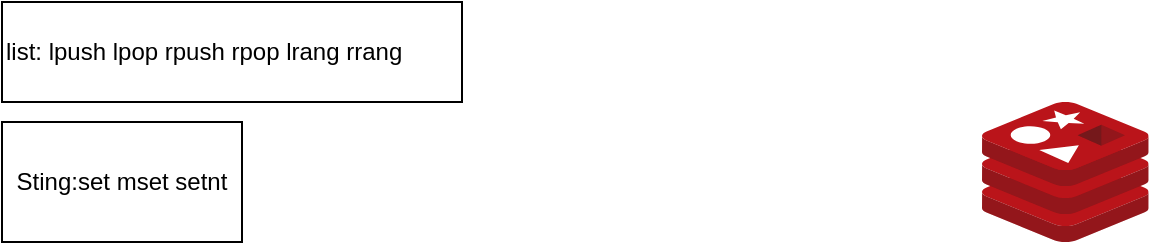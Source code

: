<mxfile version="14.7.3" type="github"><diagram id="Be8DhfWcPOG7k-E0nlYe" name="Page-1"><mxGraphModel dx="1038" dy="633" grid="1" gridSize="10" guides="1" tooltips="1" connect="1" arrows="1" fold="1" page="1" pageScale="1" pageWidth="827" pageHeight="1169" math="0" shadow="0"><root><mxCell id="0"/><mxCell id="1" parent="0"/><mxCell id="lxlMOXura0frBfN5w6pP-1" value="" style="aspect=fixed;html=1;points=[];align=center;image;fontSize=12;image=img/lib/mscae/Cache_Redis_Product.svg;" vertex="1" parent="1"><mxGeometry x="540" y="90" width="83.33" height="70" as="geometry"/></mxCell><mxCell id="lxlMOXura0frBfN5w6pP-3" value="list: lpush lpop rpush rpop lrang rrang" style="rounded=0;whiteSpace=wrap;html=1;align=left;" vertex="1" parent="1"><mxGeometry x="50" y="40" width="230" height="50" as="geometry"/></mxCell><mxCell id="lxlMOXura0frBfN5w6pP-4" value="Sting:set mset setnt" style="rounded=0;whiteSpace=wrap;html=1;" vertex="1" parent="1"><mxGeometry x="50" y="100" width="120" height="60" as="geometry"/></mxCell></root></mxGraphModel></diagram></mxfile>